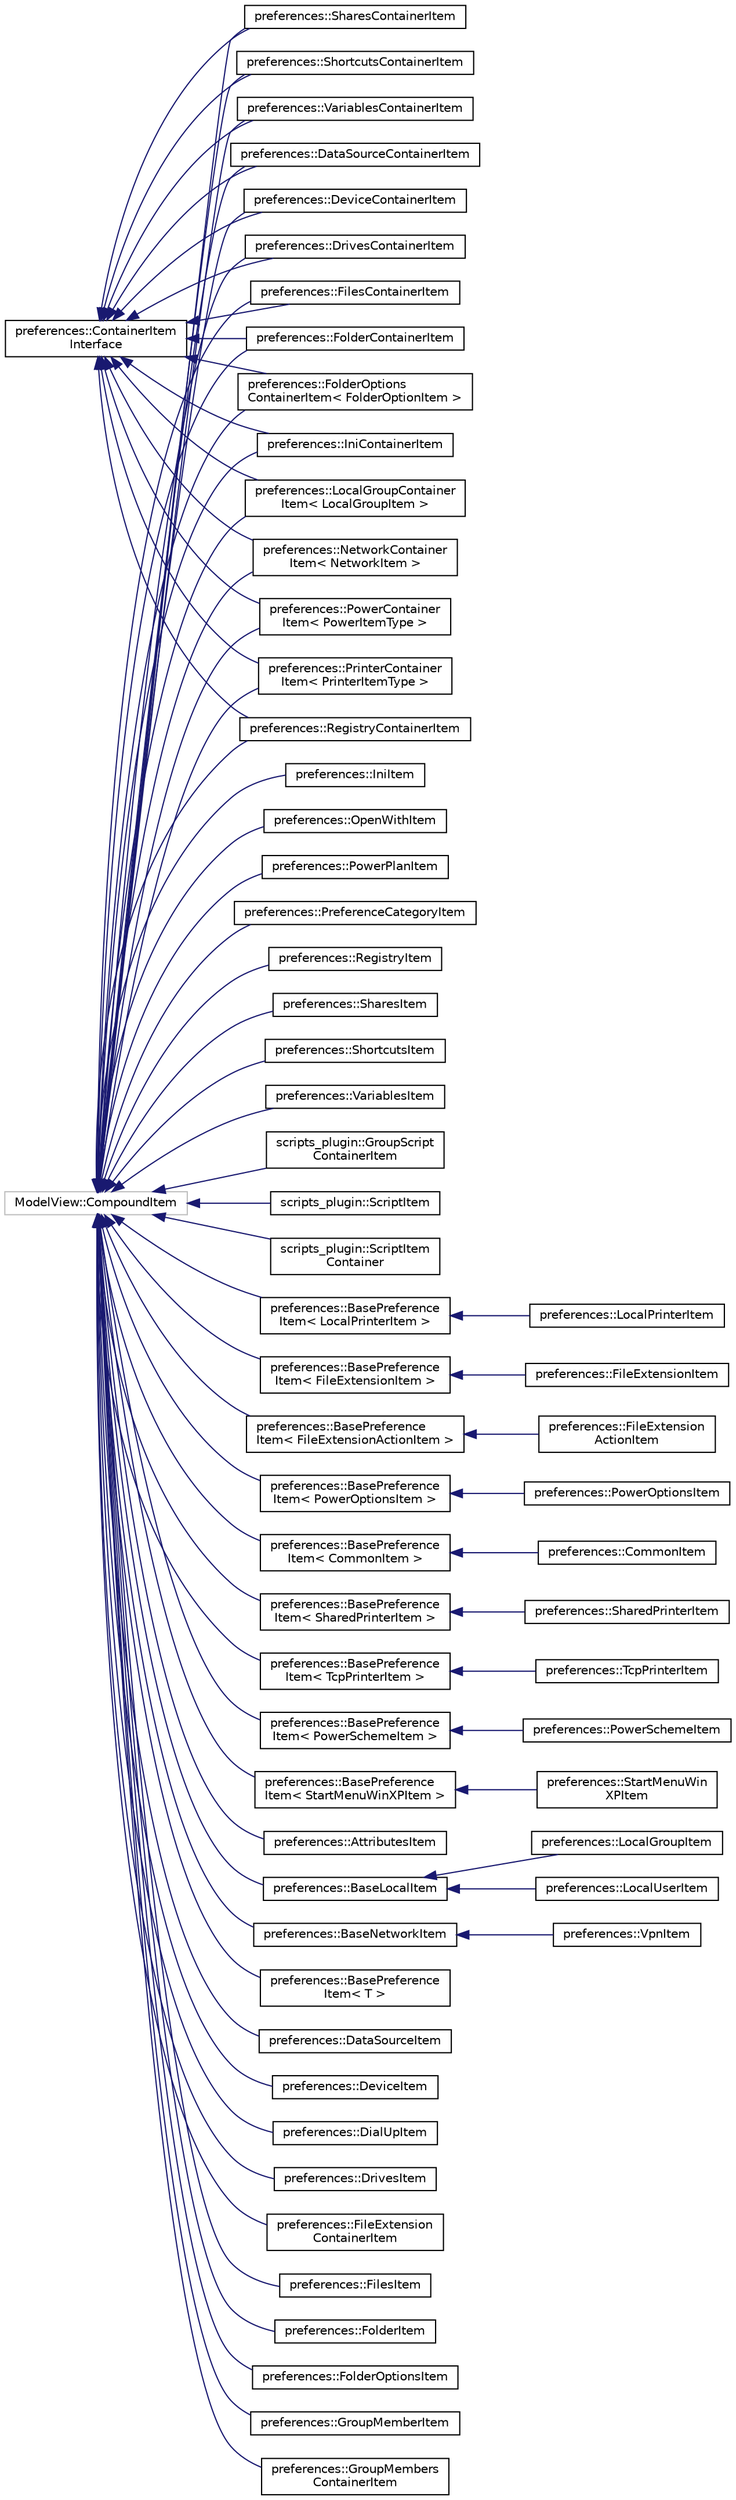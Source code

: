 digraph "Graphical Class Hierarchy"
{
 // LATEX_PDF_SIZE
  edge [fontname="Helvetica",fontsize="10",labelfontname="Helvetica",labelfontsize="10"];
  node [fontname="Helvetica",fontsize="10",shape=record];
  rankdir="LR";
  Node46 [label="ModelView::CompoundItem",height=0.2,width=0.4,color="grey75", fillcolor="white", style="filled",tooltip=" "];
  Node46 -> Node0 [dir="back",color="midnightblue",fontsize="10",style="solid",fontname="Helvetica"];
  Node0 [label="preferences::BasePreference\lItem\< LocalPrinterItem \>",height=0.2,width=0.4,color="black", fillcolor="white", style="filled",URL="$classpreferences_1_1_base_preference_item.html",tooltip=" "];
  Node0 -> Node1 [dir="back",color="midnightblue",fontsize="10",style="solid",fontname="Helvetica"];
  Node1 [label="preferences::LocalPrinterItem",height=0.2,width=0.4,color="black", fillcolor="white", style="filled",URL="$classpreferences_1_1_local_printer_item.html",tooltip="LocalPrinter item representation for editor."];
  Node46 -> Node49 [dir="back",color="midnightblue",fontsize="10",style="solid",fontname="Helvetica"];
  Node49 [label="preferences::BasePreference\lItem\< FileExtensionItem \>",height=0.2,width=0.4,color="black", fillcolor="white", style="filled",URL="$classpreferences_1_1_base_preference_item.html",tooltip=" "];
  Node49 -> Node50 [dir="back",color="midnightblue",fontsize="10",style="solid",fontname="Helvetica"];
  Node50 [label="preferences::FileExtensionItem",height=0.2,width=0.4,color="black", fillcolor="white", style="filled",URL="$classpreferences_1_1_file_extension_item.html",tooltip="FileExtension item representation for editor."];
  Node46 -> Node51 [dir="back",color="midnightblue",fontsize="10",style="solid",fontname="Helvetica"];
  Node51 [label="preferences::BasePreference\lItem\< FileExtensionActionItem \>",height=0.2,width=0.4,color="black", fillcolor="white", style="filled",URL="$classpreferences_1_1_base_preference_item.html",tooltip=" "];
  Node51 -> Node52 [dir="back",color="midnightblue",fontsize="10",style="solid",fontname="Helvetica"];
  Node52 [label="preferences::FileExtension\lActionItem",height=0.2,width=0.4,color="black", fillcolor="white", style="filled",URL="$classpreferences_1_1_file_extension_action_item.html",tooltip="FileExtension item representation for editor."];
  Node46 -> Node53 [dir="back",color="midnightblue",fontsize="10",style="solid",fontname="Helvetica"];
  Node53 [label="preferences::BasePreference\lItem\< PowerOptionsItem \>",height=0.2,width=0.4,color="black", fillcolor="white", style="filled",URL="$classpreferences_1_1_base_preference_item.html",tooltip=" "];
  Node53 -> Node54 [dir="back",color="midnightblue",fontsize="10",style="solid",fontname="Helvetica"];
  Node54 [label="preferences::PowerOptionsItem",height=0.2,width=0.4,color="black", fillcolor="white", style="filled",URL="$classpreferences_1_1_power_options_item.html",tooltip="Drives item representation for editor."];
  Node46 -> Node55 [dir="back",color="midnightblue",fontsize="10",style="solid",fontname="Helvetica"];
  Node55 [label="preferences::BasePreference\lItem\< CommonItem \>",height=0.2,width=0.4,color="black", fillcolor="white", style="filled",URL="$classpreferences_1_1_base_preference_item.html",tooltip=" "];
  Node55 -> Node56 [dir="back",color="midnightblue",fontsize="10",style="solid",fontname="Helvetica"];
  Node56 [label="preferences::CommonItem",height=0.2,width=0.4,color="black", fillcolor="white", style="filled",URL="$classpreferences_1_1_common_item.html",tooltip="Common item representation for editor."];
  Node46 -> Node57 [dir="back",color="midnightblue",fontsize="10",style="solid",fontname="Helvetica"];
  Node57 [label="preferences::BasePreference\lItem\< SharedPrinterItem \>",height=0.2,width=0.4,color="black", fillcolor="white", style="filled",URL="$classpreferences_1_1_base_preference_item.html",tooltip=" "];
  Node57 -> Node58 [dir="back",color="midnightblue",fontsize="10",style="solid",fontname="Helvetica"];
  Node58 [label="preferences::SharedPrinterItem",height=0.2,width=0.4,color="black", fillcolor="white", style="filled",URL="$classpreferences_1_1_shared_printer_item.html",tooltip="Drives item representation for editor."];
  Node46 -> Node59 [dir="back",color="midnightblue",fontsize="10",style="solid",fontname="Helvetica"];
  Node59 [label="preferences::BasePreference\lItem\< TcpPrinterItem \>",height=0.2,width=0.4,color="black", fillcolor="white", style="filled",URL="$classpreferences_1_1_base_preference_item.html",tooltip=" "];
  Node59 -> Node60 [dir="back",color="midnightblue",fontsize="10",style="solid",fontname="Helvetica"];
  Node60 [label="preferences::TcpPrinterItem",height=0.2,width=0.4,color="black", fillcolor="white", style="filled",URL="$classpreferences_1_1_tcp_printer_item.html",tooltip="Drives item representation for editor."];
  Node46 -> Node61 [dir="back",color="midnightblue",fontsize="10",style="solid",fontname="Helvetica"];
  Node61 [label="preferences::BasePreference\lItem\< PowerSchemeItem \>",height=0.2,width=0.4,color="black", fillcolor="white", style="filled",URL="$classpreferences_1_1_base_preference_item.html",tooltip=" "];
  Node61 -> Node62 [dir="back",color="midnightblue",fontsize="10",style="solid",fontname="Helvetica"];
  Node62 [label="preferences::PowerSchemeItem",height=0.2,width=0.4,color="black", fillcolor="white", style="filled",URL="$classpreferences_1_1_power_scheme_item.html",tooltip="Power scheme item representation for editor."];
  Node46 -> Node63 [dir="back",color="midnightblue",fontsize="10",style="solid",fontname="Helvetica"];
  Node63 [label="preferences::BasePreference\lItem\< StartMenuWinXPItem \>",height=0.2,width=0.4,color="black", fillcolor="white", style="filled",URL="$classpreferences_1_1_base_preference_item.html",tooltip=" "];
  Node63 -> Node64 [dir="back",color="midnightblue",fontsize="10",style="solid",fontname="Helvetica"];
  Node64 [label="preferences::StartMenuWin\lXPItem",height=0.2,width=0.4,color="black", fillcolor="white", style="filled",URL="$classpreferences_1_1_start_menu_win_x_p_item.html",tooltip="Drives item representation for editor."];
  Node46 -> Node65 [dir="back",color="midnightblue",fontsize="10",style="solid",fontname="Helvetica"];
  Node65 [label="preferences::AttributesItem",height=0.2,width=0.4,color="black", fillcolor="white", style="filled",URL="$classpreferences_1_1_attributes_item.html",tooltip="Drives item representation for editor."];
  Node46 -> Node66 [dir="back",color="midnightblue",fontsize="10",style="solid",fontname="Helvetica"];
  Node66 [label="preferences::BaseLocalItem",height=0.2,width=0.4,color="black", fillcolor="white", style="filled",URL="$classpreferences_1_1_base_local_item.html",tooltip="Drives item representation for editor."];
  Node66 -> Node67 [dir="back",color="midnightblue",fontsize="10",style="solid",fontname="Helvetica"];
  Node67 [label="preferences::LocalGroupItem",height=0.2,width=0.4,color="black", fillcolor="white", style="filled",URL="$classpreferences_1_1_local_group_item.html",tooltip="Drives item representation for editor."];
  Node66 -> Node68 [dir="back",color="midnightblue",fontsize="10",style="solid",fontname="Helvetica"];
  Node68 [label="preferences::LocalUserItem",height=0.2,width=0.4,color="black", fillcolor="white", style="filled",URL="$classpreferences_1_1_local_user_item.html",tooltip="Drives item representation for editor."];
  Node46 -> Node69 [dir="back",color="midnightblue",fontsize="10",style="solid",fontname="Helvetica"];
  Node69 [label="preferences::BaseNetworkItem",height=0.2,width=0.4,color="black", fillcolor="white", style="filled",URL="$classpreferences_1_1_base_network_item.html",tooltip="Drives item representation for editor."];
  Node69 -> Node70 [dir="back",color="midnightblue",fontsize="10",style="solid",fontname="Helvetica"];
  Node70 [label="preferences::VpnItem",height=0.2,width=0.4,color="black", fillcolor="white", style="filled",URL="$classpreferences_1_1_vpn_item.html",tooltip="Drives item representation for editor."];
  Node46 -> Node71 [dir="back",color="midnightblue",fontsize="10",style="solid",fontname="Helvetica"];
  Node71 [label="preferences::BasePreference\lItem\< T \>",height=0.2,width=0.4,color="black", fillcolor="white", style="filled",URL="$classpreferences_1_1_base_preference_item.html",tooltip=" "];
  Node46 -> Node72 [dir="back",color="midnightblue",fontsize="10",style="solid",fontname="Helvetica"];
  Node72 [label="preferences::DataSourceContainerItem",height=0.2,width=0.4,color="black", fillcolor="white", style="filled",URL="$classpreferences_1_1_data_source_container_item.html",tooltip=" "];
  Node46 -> Node73 [dir="back",color="midnightblue",fontsize="10",style="solid",fontname="Helvetica"];
  Node73 [label="preferences::DataSourceItem",height=0.2,width=0.4,color="black", fillcolor="white", style="filled",URL="$classpreferences_1_1_data_source_item.html",tooltip="Drives item representation for editor."];
  Node46 -> Node74 [dir="back",color="midnightblue",fontsize="10",style="solid",fontname="Helvetica"];
  Node74 [label="preferences::DeviceContainerItem",height=0.2,width=0.4,color="black", fillcolor="white", style="filled",URL="$classpreferences_1_1_device_container_item.html",tooltip=" "];
  Node46 -> Node75 [dir="back",color="midnightblue",fontsize="10",style="solid",fontname="Helvetica"];
  Node75 [label="preferences::DeviceItem",height=0.2,width=0.4,color="black", fillcolor="white", style="filled",URL="$classpreferences_1_1_device_item.html",tooltip="Device item representation for editor."];
  Node46 -> Node76 [dir="back",color="midnightblue",fontsize="10",style="solid",fontname="Helvetica"];
  Node76 [label="preferences::DialUpItem",height=0.2,width=0.4,color="black", fillcolor="white", style="filled",URL="$classpreferences_1_1_dial_up_item.html",tooltip="Drives item representation for editor."];
  Node46 -> Node77 [dir="back",color="midnightblue",fontsize="10",style="solid",fontname="Helvetica"];
  Node77 [label="preferences::DrivesContainerItem",height=0.2,width=0.4,color="black", fillcolor="white", style="filled",URL="$classpreferences_1_1_drives_container_item.html",tooltip=" "];
  Node46 -> Node78 [dir="back",color="midnightblue",fontsize="10",style="solid",fontname="Helvetica"];
  Node78 [label="preferences::DrivesItem",height=0.2,width=0.4,color="black", fillcolor="white", style="filled",URL="$classpreferences_1_1_drives_item.html",tooltip="Drives item representation for editor."];
  Node46 -> Node79 [dir="back",color="midnightblue",fontsize="10",style="solid",fontname="Helvetica"];
  Node79 [label="preferences::FileExtension\lContainerItem",height=0.2,width=0.4,color="black", fillcolor="white", style="filled",URL="$classpreferences_1_1_file_extension_container_item.html",tooltip=" "];
  Node46 -> Node80 [dir="back",color="midnightblue",fontsize="10",style="solid",fontname="Helvetica"];
  Node80 [label="preferences::FilesContainerItem",height=0.2,width=0.4,color="black", fillcolor="white", style="filled",URL="$classpreferences_1_1_files_container_item.html",tooltip=" "];
  Node46 -> Node81 [dir="back",color="midnightblue",fontsize="10",style="solid",fontname="Helvetica"];
  Node81 [label="preferences::FilesItem",height=0.2,width=0.4,color="black", fillcolor="white", style="filled",URL="$classpreferences_1_1_files_item.html",tooltip="Drives item representation for editor."];
  Node46 -> Node82 [dir="back",color="midnightblue",fontsize="10",style="solid",fontname="Helvetica"];
  Node82 [label="preferences::FolderContainerItem",height=0.2,width=0.4,color="black", fillcolor="white", style="filled",URL="$classpreferences_1_1_folder_container_item.html",tooltip=" "];
  Node46 -> Node83 [dir="back",color="midnightblue",fontsize="10",style="solid",fontname="Helvetica"];
  Node83 [label="preferences::FolderItem",height=0.2,width=0.4,color="black", fillcolor="white", style="filled",URL="$classpreferences_1_1_folder_item.html",tooltip="Folder item representation for editor."];
  Node46 -> Node84 [dir="back",color="midnightblue",fontsize="10",style="solid",fontname="Helvetica"];
  Node84 [label="preferences::FolderOptions\lContainerItem\< FolderOptionItem \>",height=0.2,width=0.4,color="black", fillcolor="white", style="filled",URL="$classpreferences_1_1_folder_options_container_item.html",tooltip=" "];
  Node46 -> Node85 [dir="back",color="midnightblue",fontsize="10",style="solid",fontname="Helvetica"];
  Node85 [label="preferences::FolderOptionsItem",height=0.2,width=0.4,color="black", fillcolor="white", style="filled",URL="$classpreferences_1_1_folder_options_item.html",tooltip="Drives item representation for editor."];
  Node46 -> Node86 [dir="back",color="midnightblue",fontsize="10",style="solid",fontname="Helvetica"];
  Node86 [label="preferences::GroupMemberItem",height=0.2,width=0.4,color="black", fillcolor="white", style="filled",URL="$classpreferences_1_1_group_member_item.html",tooltip="Drives item representation for editor."];
  Node46 -> Node87 [dir="back",color="midnightblue",fontsize="10",style="solid",fontname="Helvetica"];
  Node87 [label="preferences::GroupMembers\lContainerItem",height=0.2,width=0.4,color="black", fillcolor="white", style="filled",URL="$classpreferences_1_1_group_members_container_item.html",tooltip=" "];
  Node46 -> Node88 [dir="back",color="midnightblue",fontsize="10",style="solid",fontname="Helvetica"];
  Node88 [label="preferences::IniContainerItem",height=0.2,width=0.4,color="black", fillcolor="white", style="filled",URL="$classpreferences_1_1_ini_container_item.html",tooltip=" "];
  Node46 -> Node89 [dir="back",color="midnightblue",fontsize="10",style="solid",fontname="Helvetica"];
  Node89 [label="preferences::IniItem",height=0.2,width=0.4,color="black", fillcolor="white", style="filled",URL="$classpreferences_1_1_ini_item.html",tooltip="Drives item representation for editor."];
  Node46 -> Node90 [dir="back",color="midnightblue",fontsize="10",style="solid",fontname="Helvetica"];
  Node90 [label="preferences::LocalGroupContainer\lItem\< LocalGroupItem \>",height=0.2,width=0.4,color="black", fillcolor="white", style="filled",URL="$classpreferences_1_1_local_group_container_item.html",tooltip=" "];
  Node46 -> Node91 [dir="back",color="midnightblue",fontsize="10",style="solid",fontname="Helvetica"];
  Node91 [label="preferences::NetworkContainer\lItem\< NetworkItem \>",height=0.2,width=0.4,color="black", fillcolor="white", style="filled",URL="$classpreferences_1_1_network_container_item.html",tooltip=" "];
  Node46 -> Node92 [dir="back",color="midnightblue",fontsize="10",style="solid",fontname="Helvetica"];
  Node92 [label="preferences::OpenWithItem",height=0.2,width=0.4,color="black", fillcolor="white", style="filled",URL="$classpreferences_1_1_open_with_item.html",tooltip="Drives item representation for editor."];
  Node46 -> Node93 [dir="back",color="midnightblue",fontsize="10",style="solid",fontname="Helvetica"];
  Node93 [label="preferences::PowerContainer\lItem\< PowerItemType \>",height=0.2,width=0.4,color="black", fillcolor="white", style="filled",URL="$classpreferences_1_1_power_container_item.html",tooltip=" "];
  Node46 -> Node94 [dir="back",color="midnightblue",fontsize="10",style="solid",fontname="Helvetica"];
  Node94 [label="preferences::PowerPlanItem",height=0.2,width=0.4,color="black", fillcolor="white", style="filled",URL="$classpreferences_1_1_power_plan_item.html",tooltip="Drives item representation for editor."];
  Node46 -> Node95 [dir="back",color="midnightblue",fontsize="10",style="solid",fontname="Helvetica"];
  Node95 [label="preferences::PreferenceCategoryItem",height=0.2,width=0.4,color="black", fillcolor="white", style="filled",URL="$classpreferences_1_1_preference_category_item.html",tooltip="Drives item representation for editor."];
  Node46 -> Node96 [dir="back",color="midnightblue",fontsize="10",style="solid",fontname="Helvetica"];
  Node96 [label="preferences::PrinterContainer\lItem\< PrinterItemType \>",height=0.2,width=0.4,color="black", fillcolor="white", style="filled",URL="$classpreferences_1_1_printer_container_item.html",tooltip=" "];
  Node46 -> Node97 [dir="back",color="midnightblue",fontsize="10",style="solid",fontname="Helvetica"];
  Node97 [label="preferences::RegistryContainerItem",height=0.2,width=0.4,color="black", fillcolor="white", style="filled",URL="$classpreferences_1_1_registry_container_item.html",tooltip=" "];
  Node46 -> Node98 [dir="back",color="midnightblue",fontsize="10",style="solid",fontname="Helvetica"];
  Node98 [label="preferences::RegistryItem",height=0.2,width=0.4,color="black", fillcolor="white", style="filled",URL="$classpreferences_1_1_registry_item.html",tooltip="Drives item representation for editor."];
  Node46 -> Node99 [dir="back",color="midnightblue",fontsize="10",style="solid",fontname="Helvetica"];
  Node99 [label="preferences::SharesContainerItem",height=0.2,width=0.4,color="black", fillcolor="white", style="filled",URL="$classpreferences_1_1_shares_container_item.html",tooltip=" "];
  Node46 -> Node100 [dir="back",color="midnightblue",fontsize="10",style="solid",fontname="Helvetica"];
  Node100 [label="preferences::SharesItem",height=0.2,width=0.4,color="black", fillcolor="white", style="filled",URL="$classpreferences_1_1_shares_item.html",tooltip="Drives item representation for editor."];
  Node46 -> Node101 [dir="back",color="midnightblue",fontsize="10",style="solid",fontname="Helvetica"];
  Node101 [label="preferences::ShortcutsContainerItem",height=0.2,width=0.4,color="black", fillcolor="white", style="filled",URL="$classpreferences_1_1_shortcuts_container_item.html",tooltip=" "];
  Node46 -> Node102 [dir="back",color="midnightblue",fontsize="10",style="solid",fontname="Helvetica"];
  Node102 [label="preferences::ShortcutsItem",height=0.2,width=0.4,color="black", fillcolor="white", style="filled",URL="$classpreferences_1_1_shortcuts_item.html",tooltip="Drives item representation for editor."];
  Node46 -> Node103 [dir="back",color="midnightblue",fontsize="10",style="solid",fontname="Helvetica"];
  Node103 [label="preferences::VariablesContainerItem",height=0.2,width=0.4,color="black", fillcolor="white", style="filled",URL="$classpreferences_1_1_variables_container_item.html",tooltip=" "];
  Node46 -> Node104 [dir="back",color="midnightblue",fontsize="10",style="solid",fontname="Helvetica"];
  Node104 [label="preferences::VariablesItem",height=0.2,width=0.4,color="black", fillcolor="white", style="filled",URL="$classpreferences_1_1_variables_item.html",tooltip="Drives item representation for editor."];
  Node46 -> Node105 [dir="back",color="midnightblue",fontsize="10",style="solid",fontname="Helvetica"];
  Node105 [label="scripts_plugin::GroupScript\lContainerItem",height=0.2,width=0.4,color="black", fillcolor="white", style="filled",URL="$classscripts__plugin_1_1_group_script_container_item.html",tooltip=" "];
  Node46 -> Node106 [dir="back",color="midnightblue",fontsize="10",style="solid",fontname="Helvetica"];
  Node106 [label="scripts_plugin::ScriptItem",height=0.2,width=0.4,color="black", fillcolor="white", style="filled",URL="$classscripts__plugin_1_1_script_item.html",tooltip=" "];
  Node46 -> Node107 [dir="back",color="midnightblue",fontsize="10",style="solid",fontname="Helvetica"];
  Node107 [label="scripts_plugin::ScriptItem\lContainer",height=0.2,width=0.4,color="black", fillcolor="white", style="filled",URL="$classscripts__plugin_1_1_script_item_container.html",tooltip=" "];
  Node108 [label="preferences::ContainerItem\lInterface",height=0.2,width=0.4,color="black", fillcolor="white", style="filled",URL="$classpreferences_1_1_container_item_interface.html",tooltip=" "];
  Node108 -> Node72 [dir="back",color="midnightblue",fontsize="10",style="solid",fontname="Helvetica"];
  Node108 -> Node74 [dir="back",color="midnightblue",fontsize="10",style="solid",fontname="Helvetica"];
  Node108 -> Node77 [dir="back",color="midnightblue",fontsize="10",style="solid",fontname="Helvetica"];
  Node108 -> Node80 [dir="back",color="midnightblue",fontsize="10",style="solid",fontname="Helvetica"];
  Node108 -> Node82 [dir="back",color="midnightblue",fontsize="10",style="solid",fontname="Helvetica"];
  Node108 -> Node84 [dir="back",color="midnightblue",fontsize="10",style="solid",fontname="Helvetica"];
  Node108 -> Node88 [dir="back",color="midnightblue",fontsize="10",style="solid",fontname="Helvetica"];
  Node108 -> Node90 [dir="back",color="midnightblue",fontsize="10",style="solid",fontname="Helvetica"];
  Node108 -> Node91 [dir="back",color="midnightblue",fontsize="10",style="solid",fontname="Helvetica"];
  Node108 -> Node93 [dir="back",color="midnightblue",fontsize="10",style="solid",fontname="Helvetica"];
  Node108 -> Node96 [dir="back",color="midnightblue",fontsize="10",style="solid",fontname="Helvetica"];
  Node108 -> Node97 [dir="back",color="midnightblue",fontsize="10",style="solid",fontname="Helvetica"];
  Node108 -> Node99 [dir="back",color="midnightblue",fontsize="10",style="solid",fontname="Helvetica"];
  Node108 -> Node101 [dir="back",color="midnightblue",fontsize="10",style="solid",fontname="Helvetica"];
  Node108 -> Node103 [dir="back",color="midnightblue",fontsize="10",style="solid",fontname="Helvetica"];
}

